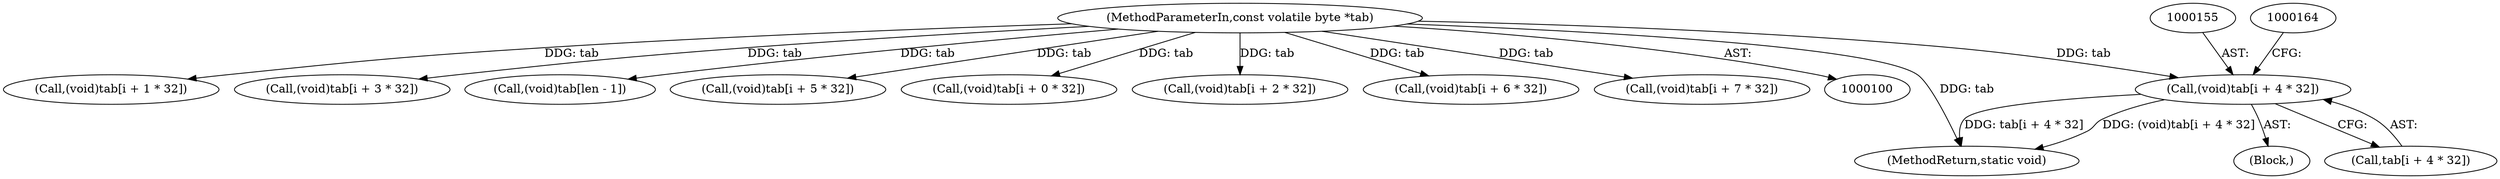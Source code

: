 digraph "0_libgcrypt_daedbbb5541cd8ecda1459d3b843ea4d92788762_3@array" {
"1000154" [label="(Call,(void)tab[i + 4 * 32])"];
"1000101" [label="(MethodParameterIn,const volatile byte *tab)"];
"1000154" [label="(Call,(void)tab[i + 4 * 32])"];
"1000197" [label="(MethodReturn,static void)"];
"1000117" [label="(Block,)"];
"1000127" [label="(Call,(void)tab[i + 1 * 32])"];
"1000145" [label="(Call,(void)tab[i + 3 * 32])"];
"1000190" [label="(Call,(void)tab[len - 1])"];
"1000163" [label="(Call,(void)tab[i + 5 * 32])"];
"1000156" [label="(Call,tab[i + 4 * 32])"];
"1000101" [label="(MethodParameterIn,const volatile byte *tab)"];
"1000118" [label="(Call,(void)tab[i + 0 * 32])"];
"1000136" [label="(Call,(void)tab[i + 2 * 32])"];
"1000172" [label="(Call,(void)tab[i + 6 * 32])"];
"1000181" [label="(Call,(void)tab[i + 7 * 32])"];
"1000154" -> "1000117"  [label="AST: "];
"1000154" -> "1000156"  [label="CFG: "];
"1000155" -> "1000154"  [label="AST: "];
"1000156" -> "1000154"  [label="AST: "];
"1000164" -> "1000154"  [label="CFG: "];
"1000154" -> "1000197"  [label="DDG: (void)tab[i + 4 * 32]"];
"1000154" -> "1000197"  [label="DDG: tab[i + 4 * 32]"];
"1000101" -> "1000154"  [label="DDG: tab"];
"1000101" -> "1000100"  [label="AST: "];
"1000101" -> "1000197"  [label="DDG: tab"];
"1000101" -> "1000118"  [label="DDG: tab"];
"1000101" -> "1000127"  [label="DDG: tab"];
"1000101" -> "1000136"  [label="DDG: tab"];
"1000101" -> "1000145"  [label="DDG: tab"];
"1000101" -> "1000163"  [label="DDG: tab"];
"1000101" -> "1000172"  [label="DDG: tab"];
"1000101" -> "1000181"  [label="DDG: tab"];
"1000101" -> "1000190"  [label="DDG: tab"];
}
